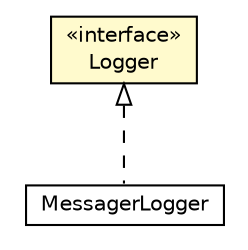 #!/usr/local/bin/dot
#
# Class diagram 
# Generated by UMLGraph version 5.1 (http://www.umlgraph.org/)
#

digraph G {
	edge [fontname="Helvetica",fontsize=10,labelfontname="Helvetica",labelfontsize=10];
	node [fontname="Helvetica",fontsize=10,shape=plaintext];
	nodesep=0.25;
	ranksep=0.5;
	// org.androidtransfuse.util.Logger
	c77804 [label=<<table title="org.androidtransfuse.util.Logger" border="0" cellborder="1" cellspacing="0" cellpadding="2" port="p" bgcolor="lemonChiffon" href="./Logger.html">
		<tr><td><table border="0" cellspacing="0" cellpadding="1">
<tr><td align="center" balign="center"> &#171;interface&#187; </td></tr>
<tr><td align="center" balign="center"> Logger </td></tr>
		</table></td></tr>
		</table>>, fontname="Helvetica", fontcolor="black", fontsize=10.0];
	// org.androidtransfuse.util.MessagerLogger
	c77813 [label=<<table title="org.androidtransfuse.util.MessagerLogger" border="0" cellborder="1" cellspacing="0" cellpadding="2" port="p" href="./MessagerLogger.html">
		<tr><td><table border="0" cellspacing="0" cellpadding="1">
<tr><td align="center" balign="center"> MessagerLogger </td></tr>
		</table></td></tr>
		</table>>, fontname="Helvetica", fontcolor="black", fontsize=10.0];
	//org.androidtransfuse.util.MessagerLogger implements org.androidtransfuse.util.Logger
	c77804:p -> c77813:p [dir=back,arrowtail=empty,style=dashed];
}

